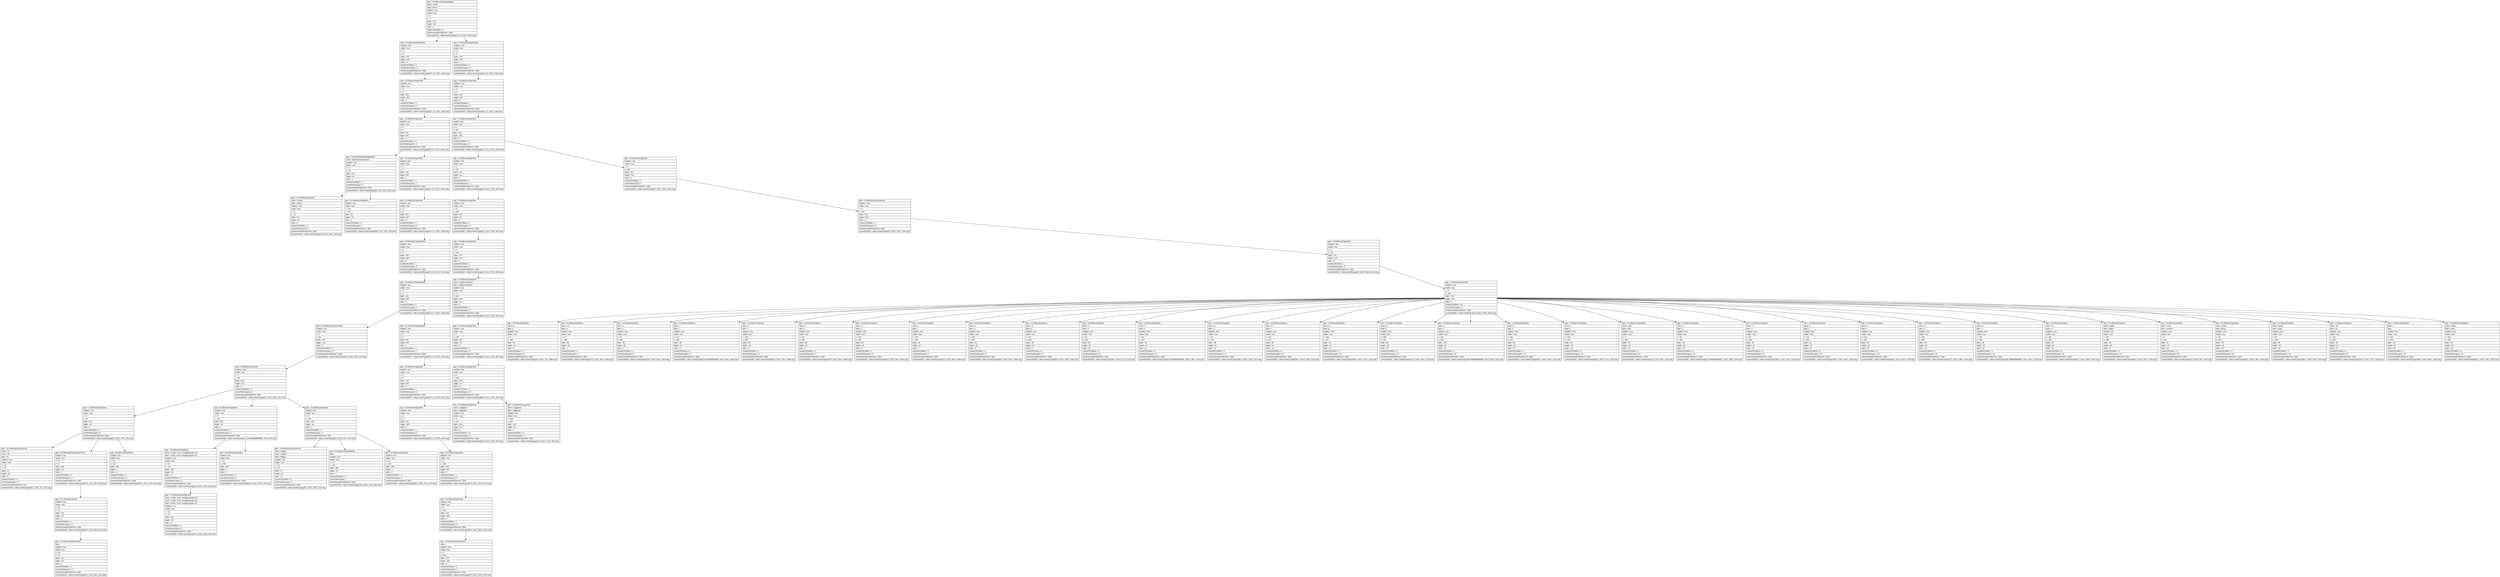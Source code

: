 digraph Layout {

	node [shape=record fontname=Arial];

	0	[label="{type = XCUIElementTypeApplication\l|name = Email\l|label = Email\l|enabled = true\l|visible = true\l|x = 0\l|y = 0\l|width = 375\l|height = 667\l|index = 0\l|numberOfChildren = 3\l|eventGeneratedOnElement = false \l|screenshotPath = edison-send/S1/pngs/0.0_0.0_750.0_1334.0.png\l}"]
	1	[label="{type = XCUIElementTypeWindow\l|enabled = true\l|visible = true\l|x = 0\l|y = 0\l|width = 375\l|height = 667\l|index = 0\l|numberOfChildren = 1\l|numInParentLayout = 0\l|eventGeneratedOnElement = false \l|screenshotPath = edison-send/S1/pngs/0.0_0.0_750.0_1334.0.png\l}"]
	2	[label="{type = XCUIElementTypeWindow\l|enabled = true\l|visible = true\l|x = 0\l|y = 0\l|width = 375\l|height = 667\l|index = 2\l|numberOfChildren = 1\l|numInParentLayout = 2\l|eventGeneratedOnElement = false \l|screenshotPath = edison-send/S1/pngs/0.0_0.0_750.0_1334.0.png\l}"]
	3	[label="{type = XCUIElementTypeOther\l|enabled = true\l|visible = true\l|x = 0\l|y = 0\l|width = 375\l|height = 667\l|index = 0\l|numberOfChildren = 1\l|numInParentLayout = 0\l|eventGeneratedOnElement = false \l|screenshotPath = edison-send/S1/pngs/0.0_0.0_750.0_1334.0.png\l}"]
	4	[label="{type = XCUIElementTypeOther\l|enabled = true\l|visible = true\l|x = 0\l|y = 0\l|width = 375\l|height = 667\l|index = 0\l|numberOfChildren = 1\l|numInParentLayout = 0\l|eventGeneratedOnElement = false \l|screenshotPath = edison-send/S1/pngs/0.0_0.0_750.0_1334.0.png\l}"]
	5	[label="{type = XCUIElementTypeOther\l|enabled = true\l|visible = true\l|x = 0\l|y = 0\l|width = 375\l|height = 667\l|index = 0\l|numberOfChildren = 3\l|numInParentLayout = 0\l|eventGeneratedOnElement = false \l|screenshotPath = edison-send/S1/pngs/0.0_0.0_750.0_1334.0.png\l}"]
	6	[label="{type = XCUIElementTypeOther\l|enabled = true\l|visible = true\l|x = 0\l|y = 407\l|width = 375\l|height = 260\l|index = 0\l|numberOfChildren = 4\l|numInParentLayout = 0\l|eventGeneratedOnElement = false \l|screenshotPath = edison-send/S1/pngs/0.0_814.0_750.0_1334.0.png\l}"]
	7	[label="{type = XCUIElementTypeNavigationBar\l|name = Mail.EdoComposeView\l|enabled = true\l|visible = true\l|x = 0\l|y = 20\l|width = 375\l|height = 44\l|index = 0\l|numberOfChildren = 2\l|numInParentLayout = 0\l|eventGeneratedOnElement = false \l|screenshotPath = edison-send/S1/pngs/0.0_40.0_750.0_128.0.png\l}"]
	8	[label="{type = XCUIElementTypeOther\l|enabled = true\l|visible = true\l|x = 0\l|y = 0\l|width = 375\l|height = 667\l|index = 1\l|numberOfChildren = 1\l|numInParentLayout = 1\l|eventGeneratedOnElement = false \l|screenshotPath = edison-send/S1/pngs/0.0_0.0_750.0_1334.0.png\l}"]
	9	[label="{type = XCUIElementTypeOther\l|enabled = true\l|visible = true\l|x = 0\l|y = 407\l|width = 375\l|height = 44\l|index = 1\l|numberOfChildren = 1\l|numInParentLayout = 1\l|eventGeneratedOnElement = false \l|screenshotPath = edison-send/S1/pngs/0.0_814.0_750.0_902.0.png\l}"]
	10	[label="{type = XCUIElementTypeOther\l|enabled = true\l|visible = true\l|x = 0\l|y = 451\l|width = 375\l|height = 216\l|index = 3\l|numberOfChildren = 1\l|numInParentLayout = 3\l|eventGeneratedOnElement = false \l|screenshotPath = edison-send/S1/pngs/0.0_902.0_750.0_1334.0.png\l}"]
	11	[label="{type = XCUIElementTypeButton\l|name = Cancel\l|label = Cancel\l|enabled = true\l|visible = true\l|x = 8\l|y = 20\l|width = 64\l|height = 44\l|index = 0\l|numberOfChildren = 0\l|numInParentLayout = 0\l|eventGeneratedOnElement = false \l|screenshotPath = edison-send/S1/pngs/16.0_40.0_144.0_128.0.png\l}"]
	12	[label="{type = XCUIElementTypeButton\l|enabled = true\l|visible = true\l|x = 315\l|y = 20\l|width = 52\l|height = 44\l|index = 1\l|numberOfChildren = 0\l|numInParentLayout = 1\l|eventGeneratedOnElement = false \l|screenshotPath = edison-send/S1/pngs/630.0_40.0_734.0_128.0.png\l}"]
	13	[label="{type = XCUIElementTypeOther\l|enabled = true\l|visible = true\l|x = 0\l|y = 0\l|width = 375\l|height = 667\l|index = 0\l|numberOfChildren = 1\l|numInParentLayout = 0\l|eventGeneratedOnElement = false \l|screenshotPath = edison-send/S1/pngs/0.0_0.0_750.0_1334.0.png\l}"]
	14	[label="{type = XCUIElementTypeOther\l|enabled = true\l|visible = true\l|x = 0\l|y = 407\l|width = 375\l|height = 44\l|index = 0\l|numberOfChildren = 2\l|numInParentLayout = 0\l|eventGeneratedOnElement = false \l|screenshotPath = edison-send/S1/pngs/0.0_814.0_750.0_902.0.png\l}"]
	15	[label="{type = XCUIElementTypeKeyboard\l|enabled = true\l|visible = true\l|x = 0\l|y = 451\l|width = 375\l|height = 216\l|index = 0\l|numberOfChildren = 1\l|numInParentLayout = 0\l|eventGeneratedOnElement = false \l|screenshotPath = edison-send/S1/pngs/0.0_902.0_750.0_1334.0.png\l}"]
	16	[label="{type = XCUIElementTypeWebView\l|enabled = true\l|visible = true\l|x = 0\l|y = 0\l|width = 375\l|height = 667\l|index = 0\l|numberOfChildren = 1\l|numInParentLayout = 0\l|eventGeneratedOnElement = false \l|screenshotPath = edison-send/S1/pngs/0.0_0.0_750.0_1334.0.png\l}"]
	17	[label="{type = XCUIElementTypeOther\l|enabled = true\l|visible = true\l|x = 0\l|y = 407\l|width = 375\l|height = 44\l|index = 1\l|numberOfChildren = 1\l|numInParentLayout = 1\l|eventGeneratedOnElement = false \l|screenshotPath = edison-send/S1/pngs/0.0_814.0_750.0_902.0.png\l}"]
	18	[label="{type = XCUIElementTypeOther\l|enabled = true\l|visible = true\l|x = 0\l|y = 451\l|width = 375\l|height = 216\l|index = 0\l|numberOfChildren = 1\l|numInParentLayout = 0\l|eventGeneratedOnElement = false \l|screenshotPath = edison-send/S1/pngs/0.0_902.0_750.0_1334.0.png\l}"]
	19	[label="{type = XCUIElementTypeWebView\l|enabled = true\l|visible = true\l|x = 0\l|y = 0\l|width = 375\l|height = 667\l|index = 0\l|numberOfChildren = 3\l|numInParentLayout = 0\l|eventGeneratedOnElement = false \l|screenshotPath = edison-send/S1/pngs/0.0_0.0_750.0_1334.0.png\l}"]
	20	[label="{type = XCUIElementTypeOther\l|name = Typing Predictions\l|label = Typing Predictions\l|enabled = true\l|visible = true\l|x = 0\l|y = 407\l|width = 375\l|height = 44\l|index = 0\l|numberOfChildren = 1\l|numInParentLayout = 0\l|eventGeneratedOnElement = false \l|screenshotPath = edison-send/S1/pngs/0.0_814.0_750.0_902.0.png\l}"]
	21	[label="{type = XCUIElementTypeOther\l|enabled = true\l|visible = true\l|x = 0\l|y = 451\l|width = 375\l|height = 216\l|index = 0\l|numberOfChildren = 34\l|numInParentLayout = 0\l|eventGeneratedOnElement = false \l|screenshotPath = edison-send/S1/pngs/0.0_902.0_750.0_1334.0.png\l}"]
	22	[label="{type = XCUIElementTypeScrollView\l|enabled = true\l|visible = true\l|x = 0\l|y = 64\l|width = 375\l|height = 141\l|index = 0\l|numberOfChildren = 3\l|numInParentLayout = 0\l|eventGeneratedOnElement = false \l|screenshotPath = edison-send/S1/pngs/0.0_128.0_750.0_410.0.png\l}"]
	23	[label="{type = XCUIElementTypeWebView\l|enabled = true\l|visible = true\l|x = 0\l|y = 0\l|width = 375\l|height = 667\l|index = 1\l|numberOfChildren = 1\l|numInParentLayout = 1\l|eventGeneratedOnElement = false \l|screenshotPath = edison-send/S1/pngs/0.0_0.0_750.0_1334.0.png\l}"]
	24	[label="{type = XCUIElementTypeOther\l|enabled = true\l|visible = true\l|x = 0\l|y = 407\l|width = 375\l|height = 44\l|index = 0\l|numberOfChildren = 1\l|numInParentLayout = 0\l|eventGeneratedOnElement = false \l|screenshotPath = edison-send/S1/pngs/0.0_814.0_750.0_902.0.png\l}"]
	25	[label="{type = XCUIElementTypeKey\l|name = q\l|label = q\l|enabled = true\l|visible = true\l|x = 0\l|y = 458\l|width = 38\l|height = 46\l|index = 0\l|numberOfChildren = 0\l|numInParentLayout = 0\l|eventGeneratedOnElement = false \l|screenshotPath = edison-send/S1/pngs/0.0_916.0_76.0_1008.0.png\l}"]
	26	[label="{type = XCUIElementTypeKey\l|name = w\l|label = w\l|enabled = true\l|visible = true\l|x = 37\l|y = 458\l|width = 38\l|height = 46\l|index = 1\l|numberOfChildren = 0\l|numInParentLayout = 1\l|eventGeneratedOnElement = false \l|screenshotPath = edison-send/S1/pngs/74.0_916.0_150.0_1008.0.png\l}"]
	27	[label="{type = XCUIElementTypeKey\l|name = e\l|label = e\l|enabled = true\l|visible = true\l|x = 75\l|y = 458\l|width = 38\l|height = 46\l|index = 2\l|numberOfChildren = 0\l|numInParentLayout = 2\l|eventGeneratedOnElement = false \l|screenshotPath = edison-send/S1/pngs/150.0_916.0_226.0_1008.0.png\l}"]
	28	[label="{type = XCUIElementTypeKey\l|name = r\l|label = r\l|enabled = true\l|visible = true\l|x = 112\l|y = 458\l|width = 38\l|height = 46\l|index = 3\l|numberOfChildren = 0\l|numInParentLayout = 3\l|eventGeneratedOnElement = false \l|screenshotPath = edison-send/S1/pngs/224.00000000000003_916.0_300.0_1008.0.png\l}"]
	29	[label="{type = XCUIElementTypeKey\l|name = t\l|label = t\l|enabled = true\l|visible = true\l|x = 150\l|y = 458\l|width = 38\l|height = 46\l|index = 4\l|numberOfChildren = 0\l|numInParentLayout = 4\l|eventGeneratedOnElement = false \l|screenshotPath = edison-send/S1/pngs/300.0_916.0_376.0_1008.0.png\l}"]
	30	[label="{type = XCUIElementTypeKey\l|name = y\l|label = y\l|enabled = true\l|visible = true\l|x = 187\l|y = 458\l|width = 38\l|height = 46\l|index = 5\l|numberOfChildren = 0\l|numInParentLayout = 5\l|eventGeneratedOnElement = false \l|screenshotPath = edison-send/S1/pngs/374.0_916.0_450.0_1008.0.png\l}"]
	31	[label="{type = XCUIElementTypeKey\l|name = u\l|label = u\l|enabled = true\l|visible = true\l|x = 225\l|y = 458\l|width = 38\l|height = 46\l|index = 6\l|numberOfChildren = 0\l|numInParentLayout = 6\l|eventGeneratedOnElement = false \l|screenshotPath = edison-send/S1/pngs/450.0_916.0_526.0_1008.0.png\l}"]
	32	[label="{type = XCUIElementTypeKey\l|name = i\l|label = i\l|enabled = true\l|visible = true\l|x = 262\l|y = 458\l|width = 38\l|height = 46\l|index = 7\l|numberOfChildren = 0\l|numInParentLayout = 7\l|eventGeneratedOnElement = false \l|screenshotPath = edison-send/S1/pngs/524.0_916.0_600.0_1008.0.png\l}"]
	33	[label="{type = XCUIElementTypeKey\l|name = o\l|label = o\l|enabled = true\l|visible = true\l|x = 300\l|y = 458\l|width = 38\l|height = 46\l|index = 8\l|numberOfChildren = 0\l|numInParentLayout = 8\l|eventGeneratedOnElement = false \l|screenshotPath = edison-send/S1/pngs/600.0_916.0_676.0_1008.0.png\l}"]
	34	[label="{type = XCUIElementTypeKey\l|name = p\l|label = p\l|enabled = true\l|visible = true\l|x = 337\l|y = 458\l|width = 38\l|height = 46\l|index = 9\l|numberOfChildren = 0\l|numInParentLayout = 9\l|eventGeneratedOnElement = false \l|screenshotPath = edison-send/S1/pngs/674.0_916.0_750.0_1008.0.png\l}"]
	35	[label="{type = XCUIElementTypeKey\l|name = a\l|label = a\l|enabled = true\l|visible = true\l|x = 18\l|y = 512\l|width = 38\l|height = 46\l|index = 10\l|numberOfChildren = 0\l|numInParentLayout = 10\l|eventGeneratedOnElement = false \l|screenshotPath = edison-send/S1/pngs/36.0_1024.0_112.0_1116.0.png\l}"]
	36	[label="{type = XCUIElementTypeKey\l|name = s\l|label = s\l|enabled = true\l|visible = true\l|x = 56\l|y = 512\l|width = 38\l|height = 46\l|index = 11\l|numberOfChildren = 0\l|numInParentLayout = 11\l|eventGeneratedOnElement = false \l|screenshotPath = edison-send/S1/pngs/112.00000000000001_1024.0_188.0_1116.0.png\l}"]
	37	[label="{type = XCUIElementTypeKey\l|name = d\l|label = d\l|enabled = true\l|visible = true\l|x = 93\l|y = 512\l|width = 38\l|height = 46\l|index = 12\l|numberOfChildren = 0\l|numInParentLayout = 12\l|eventGeneratedOnElement = false \l|screenshotPath = edison-send/S1/pngs/186.0_1024.0_262.0_1116.0.png\l}"]
	38	[label="{type = XCUIElementTypeKey\l|name = f\l|label = f\l|enabled = true\l|visible = true\l|x = 131\l|y = 512\l|width = 38\l|height = 46\l|index = 13\l|numberOfChildren = 0\l|numInParentLayout = 13\l|eventGeneratedOnElement = false \l|screenshotPath = edison-send/S1/pngs/262.0_1024.0_338.0_1116.0.png\l}"]
	39	[label="{type = XCUIElementTypeKey\l|name = g\l|label = g\l|enabled = true\l|visible = true\l|x = 169\l|y = 512\l|width = 38\l|height = 46\l|index = 14\l|numberOfChildren = 0\l|numInParentLayout = 14\l|eventGeneratedOnElement = false \l|screenshotPath = edison-send/S1/pngs/338.0_1024.0_414.0_1116.0.png\l}"]
	40	[label="{type = XCUIElementTypeKey\l|name = h\l|label = h\l|enabled = true\l|visible = true\l|x = 206\l|y = 512\l|width = 38\l|height = 46\l|index = 15\l|numberOfChildren = 0\l|numInParentLayout = 15\l|eventGeneratedOnElement = false \l|screenshotPath = edison-send/S1/pngs/412.0_1024.0_488.0_1116.0.png\l}"]
	41	[label="{type = XCUIElementTypeKey\l|name = j\l|label = j\l|enabled = true\l|visible = true\l|x = 244\l|y = 512\l|width = 38\l|height = 46\l|index = 16\l|numberOfChildren = 0\l|numInParentLayout = 16\l|eventGeneratedOnElement = false \l|screenshotPath = edison-send/S1/pngs/487.99999999999994_1024.0_564.0_1116.0.png\l}"]
	42	[label="{type = XCUIElementTypeKey\l|name = k\l|label = k\l|enabled = true\l|visible = true\l|x = 281\l|y = 512\l|width = 38\l|height = 46\l|index = 17\l|numberOfChildren = 0\l|numInParentLayout = 17\l|eventGeneratedOnElement = false \l|screenshotPath = edison-send/S1/pngs/562.0_1024.0_638.0_1116.0.png\l}"]
	43	[label="{type = XCUIElementTypeKey\l|name = l\l|label = l\l|enabled = true\l|visible = true\l|x = 319\l|y = 512\l|width = 38\l|height = 46\l|index = 18\l|numberOfChildren = 0\l|numInParentLayout = 18\l|eventGeneratedOnElement = false \l|screenshotPath = edison-send/S1/pngs/638.0_1024.0_714.0_1116.0.png\l}"]
	44	[label="{type = XCUIElementTypeButton\l|name = shift\l|label = shift\l|enabled = true\l|visible = true\l|x = 0\l|y = 566\l|width = 48\l|height = 46\l|index = 19\l|numberOfChildren = 0\l|numInParentLayout = 19\l|eventGeneratedOnElement = false \l|screenshotPath = edison-send/S1/pngs/0.0_1132.0_96.0_1224.0.png\l}"]
	45	[label="{type = XCUIElementTypeKey\l|name = z\l|label = z\l|enabled = true\l|visible = true\l|x = 56\l|y = 566\l|width = 38\l|height = 46\l|index = 20\l|numberOfChildren = 0\l|numInParentLayout = 20\l|eventGeneratedOnElement = false \l|screenshotPath = edison-send/S1/pngs/112.00000000000001_1132.0_188.0_1224.0.png\l}"]
	46	[label="{type = XCUIElementTypeKey\l|name = x\l|label = x\l|enabled = true\l|visible = true\l|x = 93\l|y = 566\l|width = 38\l|height = 46\l|index = 21\l|numberOfChildren = 0\l|numInParentLayout = 21\l|eventGeneratedOnElement = false \l|screenshotPath = edison-send/S1/pngs/186.0_1132.0_262.0_1224.0.png\l}"]
	47	[label="{type = XCUIElementTypeKey\l|name = c\l|label = c\l|enabled = true\l|visible = true\l|x = 131\l|y = 566\l|width = 38\l|height = 46\l|index = 22\l|numberOfChildren = 0\l|numInParentLayout = 22\l|eventGeneratedOnElement = false \l|screenshotPath = edison-send/S1/pngs/262.0_1132.0_338.0_1224.0.png\l}"]
	48	[label="{type = XCUIElementTypeKey\l|name = v\l|label = v\l|enabled = true\l|visible = true\l|x = 169\l|y = 566\l|width = 38\l|height = 46\l|index = 23\l|numberOfChildren = 0\l|numInParentLayout = 23\l|eventGeneratedOnElement = false \l|screenshotPath = edison-send/S1/pngs/338.0_1132.0_414.0_1224.0.png\l}"]
	49	[label="{type = XCUIElementTypeKey\l|name = b\l|label = b\l|enabled = true\l|visible = true\l|x = 206\l|y = 566\l|width = 38\l|height = 46\l|index = 24\l|numberOfChildren = 0\l|numInParentLayout = 24\l|eventGeneratedOnElement = false \l|screenshotPath = edison-send/S1/pngs/412.0_1132.0_488.0_1224.0.png\l}"]
	50	[label="{type = XCUIElementTypeKey\l|name = n\l|label = n\l|enabled = true\l|visible = true\l|x = 244\l|y = 566\l|width = 38\l|height = 46\l|index = 25\l|numberOfChildren = 0\l|numInParentLayout = 25\l|eventGeneratedOnElement = false \l|screenshotPath = edison-send/S1/pngs/487.99999999999994_1132.0_564.0_1224.0.png\l}"]
	51	[label="{type = XCUIElementTypeKey\l|name = m\l|label = m\l|enabled = true\l|visible = true\l|x = 281\l|y = 566\l|width = 38\l|height = 46\l|index = 26\l|numberOfChildren = 0\l|numInParentLayout = 26\l|eventGeneratedOnElement = false \l|screenshotPath = edison-send/S1/pngs/562.0_1132.0_638.0_1224.0.png\l}"]
	52	[label="{type = XCUIElementTypeKey\l|name = delete\l|label = delete\l|enabled = true\l|visible = true\l|x = 327\l|y = 566\l|width = 48\l|height = 46\l|index = 27\l|numberOfChildren = 0\l|numInParentLayout = 27\l|eventGeneratedOnElement = false \l|screenshotPath = edison-send/S1/pngs/654.0_1132.0_750.0_1224.0.png\l}"]
	53	[label="{type = XCUIElementTypeKey\l|name = more\l|label = numbers\l|enabled = true\l|visible = true\l|x = 0\l|y = 620\l|width = 47\l|height = 46\l|index = 28\l|numberOfChildren = 0\l|numInParentLayout = 28\l|eventGeneratedOnElement = false \l|screenshotPath = edison-send/S1/pngs/0.0_1240.0_94.0_1332.0.png\l}"]
	54	[label="{type = XCUIElementTypeButton\l|name = Emoji\l|label = Emoji\l|enabled = true\l|visible = true\l|x = 46\l|y = 620\l|width = 48\l|height = 46\l|index = 29\l|numberOfChildren = 0\l|numInParentLayout = 29\l|eventGeneratedOnElement = false \l|screenshotPath = edison-send/S1/pngs/92.0_1240.0_188.0_1332.0.png\l}"]
	55	[label="{type = XCUIElementTypeKey\l|name = space\l|label = space\l|enabled = true\l|visible = true\l|x = 93\l|y = 620\l|width = 95\l|height = 46\l|index = 30\l|numberOfChildren = 0\l|numInParentLayout = 30\l|eventGeneratedOnElement = false \l|screenshotPath = edison-send/S1/pngs/186.0_1240.0_376.0_1332.0.png\l}"]
	56	[label="{type = XCUIElementTypeKey\l|name = @\l|label = @\l|enabled = true\l|visible = true\l|x = 187\l|y = 620\l|width = 48\l|height = 46\l|index = 31\l|numberOfChildren = 0\l|numInParentLayout = 31\l|eventGeneratedOnElement = false \l|screenshotPath = edison-send/S1/pngs/374.0_1240.0_470.0_1332.0.png\l}"]
	57	[label="{type = XCUIElementTypeKey\l|name = .\l|label = .\l|enabled = true\l|visible = true\l|x = 234\l|y = 620\l|width = 48\l|height = 46\l|index = 32\l|numberOfChildren = 0\l|numInParentLayout = 32\l|eventGeneratedOnElement = false \l|screenshotPath = edison-send/S1/pngs/468.0_1240.0_564.0_1332.0.png\l}"]
	58	[label="{type = XCUIElementTypeButton\l|name = Return\l|label = return\l|enabled = true\l|visible = true\l|x = 281\l|y = 620\l|width = 94\l|height = 46\l|index = 33\l|numberOfChildren = 0\l|numInParentLayout = 33\l|eventGeneratedOnElement = false \l|screenshotPath = edison-send/S1/pngs/562.0_1240.0_750.0_1332.0.png\l}"]
	59	[label="{type = XCUIElementTypeOther\l|enabled = true\l|visible = true\l|x = 0\l|y = 64\l|width = 375\l|height = 141\l|index = 0\l|numberOfChildren = 3\l|numInParentLayout = 0\l|eventGeneratedOnElement = false \l|screenshotPath = edison-send/S1/pngs/0.0_128.0_750.0_410.0.png\l}"]
	60	[label="{type = XCUIElementTypeOther\l|enabled = true\l|visible = true\l|x = 0\l|y = 0\l|width = 375\l|height = 667\l|index = 0\l|numberOfChildren = 1\l|numInParentLayout = 0\l|eventGeneratedOnElement = false \l|screenshotPath = edison-send/S1/pngs/0.0_0.0_750.0_1334.0.png\l}"]
	61	[label="{type = XCUIElementTypeOther\l|enabled = true\l|visible = true\l|x = 0\l|y = 407\l|width = 375\l|height = 44\l|index = 0\l|numberOfChildren = 2\l|numInParentLayout = 0\l|eventGeneratedOnElement = false \l|screenshotPath = edison-send/S1/pngs/0.0_814.0_750.0_902.0.png\l}"]
	62	[label="{type = XCUIElementTypeOther\l|enabled = true\l|visible = true\l|x = 0\l|y = 64\l|width = 375\l|height = 49\l|index = 0\l|numberOfChildren = 3\l|numInParentLayout = 0\l|eventGeneratedOnElement = false \l|screenshotPath = edison-send/S1/pngs/0.0_128.0_750.0_226.0.png\l}"]
	63	[label="{type = XCUIElementTypeOther\l|enabled = true\l|visible = true\l|x = 0\l|y = 113\l|width = 375\l|height = 46\l|index = 1\l|numberOfChildren = 2\l|numInParentLayout = 1\l|eventGeneratedOnElement = false \l|screenshotPath = edison-send/S1/pngs/0.0_225.99999999999997_750.0_318.0.png\l}"]
	64	[label="{type = XCUIElementTypeOther\l|enabled = true\l|visible = true\l|x = 0\l|y = 159\l|width = 375\l|height = 46\l|index = 2\l|numberOfChildren = 3\l|numInParentLayout = 2\l|eventGeneratedOnElement = false \l|screenshotPath = edison-send/S1/pngs/0.0_318.0_750.0_410.0.png\l}"]
	65	[label="{type = XCUIElementTypeOther\l|enabled = true\l|visible = true\l|x = 0\l|y = 0\l|width = 375\l|height = 667\l|index = 0\l|numberOfChildren = 1\l|numInParentLayout = 0\l|eventGeneratedOnElement = false \l|screenshotPath = edison-send/S1/pngs/0.0_0.0_750.0_1334.0.png\l}"]
	66	[label="{type = XCUIElementTypeOther\l|name = suggestion\l|label = suggestion\l|enabled = true\l|visible = true\l|x = 0\l|y = 407\l|width = 188\l|height = 44\l|index = 0\l|numberOfChildren = 0\l|numInParentLayout = 0\l|eventGeneratedOnElement = false \l|screenshotPath = edison-send/S1/pngs/0.0_814.0_376.0_902.0.png\l}"]
	67	[label="{type = XCUIElementTypeOther\l|name = suggestion\l|label = suggestion\l|enabled = true\l|visible = true\l|x = 188\l|y = 407\l|width = 188\l|height = 44\l|index = 1\l|numberOfChildren = 0\l|numInParentLayout = 1\l|eventGeneratedOnElement = false \l|screenshotPath = edison-send/S1/pngs/376.0_814.0_752.0_902.0.png\l}"]
	68	[label="{type = XCUIElementTypeStaticText\l|value = To:\l|name = To:\l|label = To:\l|enabled = true\l|visible = true\l|x = 16\l|y = 78\l|width = 21\l|height = 18\l|index = 0\l|numberOfChildren = 0\l|numInParentLayout = 0\l|eventGeneratedOnElement = true \l|screenshotPath = edison-send/S1/pngs/32.0_156.0_74.0_192.0.png\l}"]
	69	[label="{type = XCUIElementTypeCollectionView\l|enabled = true\l|visible = true\l|x = 41\l|y = 71\l|width = 280\l|height = 32\l|index = 1\l|numberOfChildren = 3\l|numInParentLayout = 1\l|eventGeneratedOnElement = false \l|screenshotPath = edison-send/S1/pngs/82.0_142.0_642.0_206.0.png\l}"]
	70	[label="{type = XCUIElementTypeOther\l|enabled = true\l|visible = true\l|x = 16\l|y = 112\l|width = 359\l|height = 1\l|index = 2\l|numberOfChildren = 0\l|numInParentLayout = 2\l|eventGeneratedOnElement = false \l|screenshotPath = edison-send/S1/pngs/32.0_224.0_750.0_226.0.png\l}"]
	71	[label="{type = XCUIElementTypeButton\l|name = Cc/Bcc, From: email@example.com\l|label = Cc/Bcc, From: email@example.com\l|enabled = true\l|visible = true\l|x = 16\l|y = 121\l|width = 349\l|height = 30\l|index = 0\l|numberOfChildren = 1\l|numInParentLayout = 0\l|eventGeneratedOnElement = false \l|screenshotPath = edison-send/S1/pngs/32.0_242.0_730.0_302.0.png\l}"]
	72	[label="{type = XCUIElementTypeOther\l|enabled = true\l|visible = true\l|x = 16\l|y = 158\l|width = 359\l|height = 1\l|index = 1\l|numberOfChildren = 0\l|numInParentLayout = 1\l|eventGeneratedOnElement = false \l|screenshotPath = edison-send/S1/pngs/32.0_316.0_750.0_318.0.png\l}"]
	73	[label="{type = XCUIElementTypeStaticText\l|value = Subject:\l|name = Subject:\l|label = Subject:\l|enabled = true\l|visible = true\l|x = 16\l|y = 171\l|width = 57\l|height = 18\l|index = 0\l|numberOfChildren = 0\l|numInParentLayout = 0\l|eventGeneratedOnElement = false \l|screenshotPath = edison-send/S1/pngs/32.0_342.0_146.0_378.0.png\l}"]
	74	[label="{type = XCUIElementTypeTextField\l|label = \l|enabled = true\l|visible = true\l|x = 76\l|y = 167\l|width = 289\l|height = 26\l|index = 1\l|numberOfChildren = 0\l|numInParentLayout = 1\l|eventGeneratedOnElement = false \l|screenshotPath = edison-send/S1/pngs/152.0_334.0_730.0_386.0.png\l}"]
	75	[label="{type = XCUIElementTypeOther\l|enabled = true\l|visible = true\l|x = 16\l|y = 204\l|width = 359\l|height = 1\l|index = 2\l|numberOfChildren = 0\l|numInParentLayout = 2\l|eventGeneratedOnElement = false \l|screenshotPath = edison-send/S1/pngs/32.0_408.0_750.0_410.0.png\l}"]
	76	[label="{type = XCUIElementTypeOther\l|enabled = true\l|visible = true\l|x = 0\l|y = 205\l|width = 375\l|height = 667\l|index = 0\l|numberOfChildren = 1\l|numInParentLayout = 0\l|eventGeneratedOnElement = false \l|screenshotPath = edison-send/S1/pngs/0.0_410.0_750.0_1744.0.png\l}"]
	77	[label="{type = XCUIElementTypeCell\l|enabled = true\l|visible = true\l|x = 42\l|y = 72\l|width = 275\l|height = 30\l|index = 0\l|numberOfChildren = 1\l|numInParentLayout = 0\l|eventGeneratedOnElement = false \l|screenshotPath = edison-send/S1/pngs/84.0_144.0_634.0_204.0.png\l}"]
	78	[label="{type = XCUIElementTypeStaticText\l|value = Cc/Bcc, From: email@example.com\l|name = Cc/Bcc, From: email@example.com\l|label = Cc/Bcc, From: email@example.com\l|enabled = true\l|visible = true\l|x = 16\l|y = 127\l|width = 252\l|height = 18\l|index = 0\l|numberOfChildren = 0\l|numInParentLayout = 0\l|eventGeneratedOnElement = false \l|screenshotPath = edison-send/S1/pngs/32.0_254.0_536.0_290.0.png\l}"]
	79	[label="{type = XCUIElementTypeOther\l|enabled = true\l|visible = true\l|x = 0\l|y = 205\l|width = 375\l|height = 603\l|index = 0\l|numberOfChildren = 1\l|numInParentLayout = 0\l|eventGeneratedOnElement = false \l|screenshotPath = edison-send/S1/pngs/0.0_410.0_750.0_1616.0.png\l}"]
	80	[label="{type = XCUIElementTypeTextField\l|label = \l|enabled = true\l|visible = true\l|x = 46\l|y = 72\l|width = 271\l|height = 30\l|index = 0\l|numberOfChildren = 0\l|numInParentLayout = 0\l|eventGeneratedOnElement = false \l|screenshotPath = edison-send/S1/pngs/92.0_144.0_634.0_204.0.png\l}"]
	81	[label="{type = XCUIElementTypeTextView\l|value =  \l|enabled = true\l|visible = true\l|x = 0\l|y = 205\l|width = 375\l|height = 330\l|index = 0\l|numberOfChildren = 0\l|numInParentLayout = 0\l|eventGeneratedOnElement = false \l|screenshotPath = edison-send/S1/pngs/0.0_410.0_750.0_1070.0.png\l}"]


	0 -> 1
	0 -> 2
	1 -> 3
	2 -> 4
	3 -> 5
	4 -> 6
	5 -> 7
	5 -> 8
	6 -> 9
	6 -> 10
	7 -> 11
	7 -> 12
	8 -> 13
	9 -> 14
	10 -> 15
	13 -> 16
	14 -> 17
	15 -> 18
	16 -> 19
	17 -> 20
	18 -> 21
	19 -> 22
	19 -> 23
	20 -> 24
	21 -> 25
	21 -> 26
	21 -> 27
	21 -> 28
	21 -> 29
	21 -> 30
	21 -> 31
	21 -> 32
	21 -> 33
	21 -> 34
	21 -> 35
	21 -> 36
	21 -> 37
	21 -> 38
	21 -> 39
	21 -> 40
	21 -> 41
	21 -> 42
	21 -> 43
	21 -> 44
	21 -> 45
	21 -> 46
	21 -> 47
	21 -> 48
	21 -> 49
	21 -> 50
	21 -> 51
	21 -> 52
	21 -> 53
	21 -> 54
	21 -> 55
	21 -> 56
	21 -> 57
	21 -> 58
	22 -> 59
	23 -> 60
	24 -> 61
	59 -> 62
	59 -> 63
	59 -> 64
	60 -> 65
	61 -> 66
	61 -> 67
	62 -> 68
	62 -> 69
	62 -> 70
	63 -> 71
	63 -> 72
	64 -> 73
	64 -> 74
	64 -> 75
	65 -> 76
	69 -> 77
	71 -> 78
	76 -> 79
	77 -> 80
	79 -> 81


}